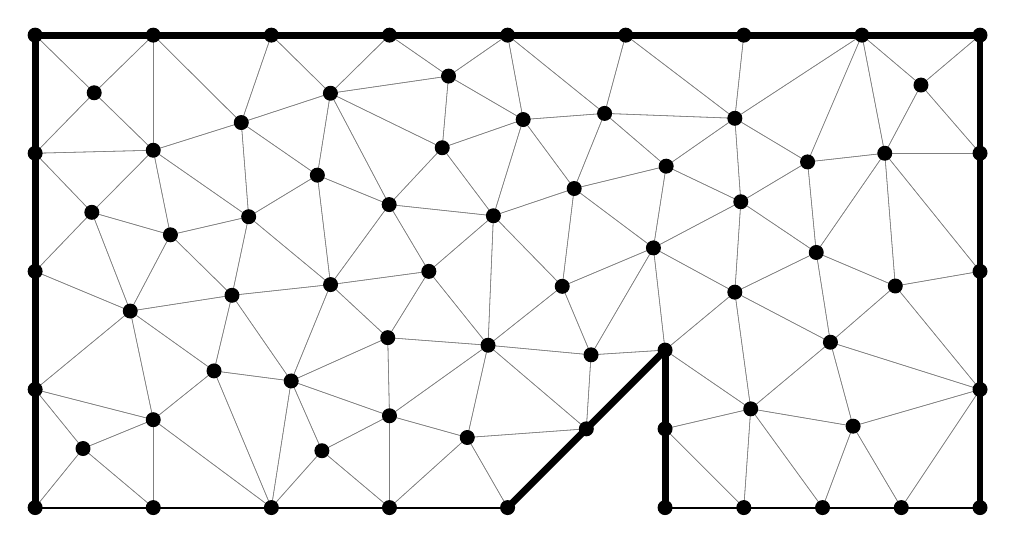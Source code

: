 % created by script tri2tikz.py command line:
%   ./tri2tikz.py --scale 2.0 bump.2 bump.2.tikz
%
\begin{tikzpicture}[scale=2.0]
  \draw[gray,very thin] (-1.5,0.0) -- (-2.25,0.558);
  \draw[gray,very thin] (-2.25,0.558) -- (-2.25,0.0);
  \draw[gray,very thin] (-2.25,0.0) -- (-1.5,0.0);
  \draw[gray,very thin] (0.0,0.0) -- (-0.256,0.445);
  \draw[gray,very thin] (-0.256,0.445) -- (-0.75,0.0);
  \draw[gray,very thin] (-0.75,0.0) -- (0.0,0.0);
  \draw[gray,very thin] (0.347,1.405) -- (0.926,1.649);
  \draw[gray,very thin] (0.926,1.649) -- (0.423,2.026);
  \draw[gray,very thin] (0.423,2.026) -- (0.347,1.405);
  \draw[gray,very thin] (-0.761,1.079) -- (-0.75,0.583);
  \draw[gray,very thin] (-0.75,0.583) -- (-0.124,1.031);
  \draw[gray,very thin] (-0.124,1.031) -- (-0.761,1.079);
  \draw[gray,very thin] (-0.75,3.0) -- (-1.5,3.0);
  \draw[gray,very thin] (-1.5,3.0) -- (-1.125,2.631);
  \draw[gray,very thin] (-1.125,2.631) -- (-0.75,3.0);
  \draw[gray,very thin] (1.544,0.627) -- (2.194,0.517);
  \draw[gray,very thin] (2.194,0.517) -- (2.05,1.05);
  \draw[gray,very thin] (2.05,1.05) -- (1.544,0.627);
  \draw[gray,very thin] (2.194,0.517) -- (1.544,0.627);
  \draw[gray,very thin] (1.544,0.627) -- (2.0,0.0);
  \draw[gray,very thin] (2.0,0.0) -- (2.194,0.517);
  \draw[gray,very thin] (3.0,3.0) -- (2.625,2.683);
  \draw[gray,very thin] (2.625,2.683) -- (3.0,2.25);
  \draw[gray,very thin] (3.0,2.25) -- (3.0,3.0);
  \draw[gray,very thin] (0.75,3.0) -- (1.443,2.472);
  \draw[gray,very thin] (1.443,2.472) -- (1.5,3.0);
  \draw[gray,very thin] (1.5,3.0) -- (0.75,3.0);
  \draw[gray,very thin] (3.0,0.75) -- (2.462,1.407);
  \draw[gray,very thin] (2.462,1.407) -- (2.05,1.05);
  \draw[gray,very thin] (2.05,1.05) -- (3.0,0.75);
  \draw[gray,very thin] (2.462,1.407) -- (2.395,2.25);
  \draw[gray,very thin] (2.395,2.25) -- (1.96,1.62);
  \draw[gray,very thin] (1.96,1.62) -- (2.462,1.407);
  \draw[gray,very thin] (-2.625,2.634) -- (-2.25,2.269);
  \draw[gray,very thin] (-2.25,2.269) -- (-2.25,3.0);
  \draw[gray,very thin] (-2.25,3.0) -- (-2.625,2.634);
  \draw[gray,very thin] (2.05,1.05) -- (1.96,1.62);
  \draw[gray,very thin] (1.96,1.62) -- (1.443,1.368);
  \draw[gray,very thin] (1.443,1.368) -- (2.05,1.05);
  \draw[gray,very thin] (3.0,0.75) -- (2.5,0.0);
  \draw[gray,very thin] (2.5,0.0) -- (3.0,0.0);
  \draw[gray,very thin] (3.0,0.0) -- (3.0,0.75);
  \draw[gray,very thin] (0.099,2.464) -- (0.423,2.026);
  \draw[gray,very thin] (0.423,2.026) -- (0.616,2.503);
  \draw[gray,very thin] (0.616,2.503) -- (0.099,2.464);
  \draw[gray,very thin] (1.905,2.195) -- (1.443,2.472);
  \draw[gray,very thin] (1.443,2.472) -- (1.481,1.942);
  \draw[gray,very thin] (1.481,1.942) -- (1.905,2.195);
  \draw[gray,very thin] (-1.124,1.416) -- (-0.5,1.5);
  \draw[gray,very thin] (-0.5,1.5) -- (-0.752,1.924);
  \draw[gray,very thin] (-0.752,1.924) -- (-1.124,1.416);
  \draw[gray,very thin] (-0.761,1.079) -- (-1.374,0.804);
  \draw[gray,very thin] (-1.374,0.804) -- (-0.75,0.583);
  \draw[gray,very thin] (-0.75,0.583) -- (-0.761,1.079);
  \draw[gray,very thin] (2.25,3.0) -- (1.443,2.472);
  \draw[gray,very thin] (1.443,2.472) -- (1.905,2.195);
  \draw[gray,very thin] (1.905,2.195) -- (2.25,3.0);
  \draw[gray,very thin] (1.905,2.195) -- (1.96,1.62);
  \draw[gray,very thin] (1.96,1.62) -- (2.395,2.25);
  \draw[gray,very thin] (2.395,2.25) -- (1.905,2.195);
  \draw[gray,very thin] (-0.09,1.853) -- (0.099,2.464);
  \draw[gray,very thin] (0.099,2.464) -- (-0.415,2.285);
  \draw[gray,very thin] (-0.415,2.285) -- (-0.09,1.853);
  \draw[gray,very thin] (-0.09,1.853) -- (-0.5,1.5);
  \draw[gray,very thin] (-0.5,1.5) -- (-0.124,1.031);
  \draw[gray,very thin] (-0.124,1.031) -- (-0.09,1.853);
  \draw[gray,very thin] (-0.124,1.031) -- (-0.75,0.583);
  \draw[gray,very thin] (-0.75,0.583) -- (-0.256,0.445);
  \draw[gray,very thin] (-0.256,0.445) -- (-0.124,1.031);
  \draw[gray,very thin] (-2.396,1.248) -- (-2.141,1.732);
  \draw[gray,very thin] (-2.141,1.732) -- (-2.64,1.875);
  \draw[gray,very thin] (-2.64,1.875) -- (-2.396,1.248);
  \draw[gray,very thin] (-3.0,0.75) -- (-3.0,0.0);
  \draw[gray,very thin] (-3.0,0.0) -- (-2.696,0.375);
  \draw[gray,very thin] (-2.696,0.375) -- (-3.0,0.75);
  \draw[gray,very thin] (-1.864,0.868) -- (-1.5,0.0);
  \draw[gray,very thin] (-1.5,0.0) -- (-1.374,0.804);
  \draw[gray,very thin] (-1.374,0.804) -- (-1.864,0.868);
  \draw[gray,very thin] (-1.864,0.868) -- (-2.396,1.248);
  \draw[gray,very thin] (-2.396,1.248) -- (-2.25,0.558);
  \draw[gray,very thin] (-2.25,0.558) -- (-1.864,0.868);
  \draw[gray,very thin] (-0.415,2.285) -- (-0.375,2.74);
  \draw[gray,very thin] (-0.375,2.74) -- (-1.125,2.631);
  \draw[gray,very thin] (-1.125,2.631) -- (-0.415,2.285);
  \draw[gray,very thin] (-1.124,1.416) -- (-0.752,1.924);
  \draw[gray,very thin] (-0.752,1.924) -- (-1.208,2.111);
  \draw[gray,very thin] (-1.208,2.111) -- (-1.124,1.416);
  \draw[gray,very thin] (-1.691,2.445) -- (-1.5,3.0);
  \draw[gray,very thin] (-1.5,3.0) -- (-2.25,3.0);
  \draw[gray,very thin] (-2.25,3.0) -- (-1.691,2.445);
  \draw[gray,very thin] (-2.25,2.269) -- (-2.625,2.634);
  \draw[gray,very thin] (-2.625,2.634) -- (-3.0,2.25);
  \draw[gray,very thin] (-3.0,2.25) -- (-2.25,2.269);
  \draw[gray,very thin] (-2.141,1.732) -- (-1.644,1.847);
  \draw[gray,very thin] (-1.644,1.847) -- (-2.25,2.269);
  \draw[gray,very thin] (-2.25,2.269) -- (-2.141,1.732);
  \draw[gray,very thin] (-2.696,0.375) -- (-2.25,0.0);
  \draw[gray,very thin] (-2.25,0.0) -- (-2.25,0.558);
  \draw[gray,very thin] (-2.25,0.558) -- (-2.696,0.375);
  \draw[gray,very thin] (-1.179,0.361) -- (-0.75,0.0);
  \draw[gray,very thin] (-0.75,0.0) -- (-0.75,0.583);
  \draw[gray,very thin] (-0.75,0.583) -- (-1.179,0.361);
  \draw[gray,very thin] (-1.691,2.445) -- (-1.125,2.631);
  \draw[gray,very thin] (-1.125,2.631) -- (-1.5,3.0);
  \draw[gray,very thin] (-1.5,3.0) -- (-1.691,2.445);
  \draw[gray,very thin] (-0.752,1.924) -- (-1.125,2.631);
  \draw[gray,very thin] (-1.125,2.631) -- (-1.208,2.111);
  \draw[gray,very thin] (-1.208,2.111) -- (-0.752,1.924);
  \draw[gray,very thin] (-1.125,2.631) -- (-0.752,1.924);
  \draw[gray,very thin] (-0.752,1.924) -- (-0.415,2.285);
  \draw[gray,very thin] (-0.415,2.285) -- (-1.125,2.631);
  \draw[gray,very thin] (-0.415,2.285) -- (-0.752,1.924);
  \draw[gray,very thin] (-0.752,1.924) -- (-0.09,1.853);
  \draw[gray,very thin] (-0.09,1.853) -- (-0.415,2.285);
  \draw[gray,very thin] (0.0,3.0) -- (-0.75,3.0);
  \draw[gray,very thin] (-0.75,3.0) -- (-0.375,2.74);
  \draw[gray,very thin] (-0.375,2.74) -- (0.0,3.0);
  \draw[gray,very thin] (-1.208,2.111) -- (-1.644,1.847);
  \draw[gray,very thin] (-1.644,1.847) -- (-1.124,1.416);
  \draw[gray,very thin] (-1.124,1.416) -- (-1.208,2.111);
  \draw[gray,very thin] (-0.09,1.853) -- (-0.752,1.924);
  \draw[gray,very thin] (-0.752,1.924) -- (-0.5,1.5);
  \draw[gray,very thin] (-0.5,1.5) -- (-0.09,1.853);
  \draw[gray,very thin] (-1.374,0.804) -- (-1.124,1.416);
  \draw[gray,very thin] (-1.124,1.416) -- (-1.75,1.348);
  \draw[gray,very thin] (-1.75,1.348) -- (-1.374,0.804);
  \draw[gray,very thin] (-0.761,1.079) -- (-1.124,1.416);
  \draw[gray,very thin] (-1.124,1.416) -- (-1.374,0.804);
  \draw[gray,very thin] (-1.374,0.804) -- (-0.761,1.079);
  \draw[gray,very thin] (-1.864,0.868) -- (-1.374,0.804);
  \draw[gray,very thin] (-1.374,0.804) -- (-1.75,1.348);
  \draw[gray,very thin] (-1.75,1.348) -- (-1.864,0.868);
  \draw[gray,very thin] (-1.5,0.0) -- (-1.179,0.361);
  \draw[gray,very thin] (-1.179,0.361) -- (-1.374,0.804);
  \draw[gray,very thin] (-1.374,0.804) -- (-1.5,0.0);
  \draw[gray,very thin] (-0.256,0.445) -- (0.0,0.0);
  \draw[gray,very thin] (0.0,0.0) -- (0.5,0.5);
  \draw[gray,very thin] (0.5,0.5) -- (-0.256,0.445);
  \draw[gray,very thin] (-0.5,1.5) -- (-1.124,1.416);
  \draw[gray,very thin] (-1.124,1.416) -- (-0.761,1.079);
  \draw[gray,very thin] (-0.761,1.079) -- (-0.5,1.5);
  \draw[gray,very thin] (1.0,1.0) -- (0.53,0.97);
  \draw[gray,very thin] (0.53,0.97) -- (0.5,0.5);
  \draw[gray,very thin] (0.5,0.5) -- (1.0,1.0);
  \draw[gray,very thin] (-0.09,1.853) -- (0.347,1.405);
  \draw[gray,very thin] (0.347,1.405) -- (0.423,2.026);
  \draw[gray,very thin] (0.423,2.026) -- (-0.09,1.853);
  \draw[gray,very thin] (-2.396,1.248) -- (-1.864,0.868);
  \draw[gray,very thin] (-1.864,0.868) -- (-1.75,1.348);
  \draw[gray,very thin] (-1.75,1.348) -- (-2.396,1.248);
  \draw[gray,very thin] (-1.5,0.0) -- (-1.864,0.868);
  \draw[gray,very thin] (-1.864,0.868) -- (-2.25,0.558);
  \draw[gray,very thin] (-2.25,0.558) -- (-1.5,0.0);
  \draw[gray,very thin] (-2.141,1.732) -- (-2.396,1.248);
  \draw[gray,very thin] (-2.396,1.248) -- (-1.75,1.348);
  \draw[gray,very thin] (-1.75,1.348) -- (-2.141,1.732);
  \draw[gray,very thin] (-2.396,1.248) -- (-3.0,1.5);
  \draw[gray,very thin] (-3.0,1.5) -- (-3.0,0.75);
  \draw[gray,very thin] (-3.0,0.75) -- (-2.396,1.248);
  \draw[gray,very thin] (-0.75,0.0) -- (-1.179,0.361);
  \draw[gray,very thin] (-1.179,0.361) -- (-1.5,0.0);
  \draw[gray,very thin] (-1.5,0.0) -- (-0.75,0.0);
  \draw[gray,very thin] (-0.75,0.583) -- (-1.374,0.804);
  \draw[gray,very thin] (-1.374,0.804) -- (-1.179,0.361);
  \draw[gray,very thin] (-1.179,0.361) -- (-0.75,0.583);
  \draw[gray,very thin] (-1.644,1.847) -- (-2.141,1.732);
  \draw[gray,very thin] (-2.141,1.732) -- (-1.75,1.348);
  \draw[gray,very thin] (-1.75,1.348) -- (-1.644,1.847);
  \draw[gray,very thin] (-2.25,2.269) -- (-3.0,2.25);
  \draw[gray,very thin] (-3.0,2.25) -- (-2.64,1.875);
  \draw[gray,very thin] (-2.64,1.875) -- (-2.25,2.269);
  \draw[gray,very thin] (-1.124,1.416) -- (-1.644,1.847);
  \draw[gray,very thin] (-1.644,1.847) -- (-1.75,1.348);
  \draw[gray,very thin] (-1.75,1.348) -- (-1.124,1.416);
  \draw[gray,very thin] (-1.644,1.847) -- (-1.208,2.111);
  \draw[gray,very thin] (-1.208,2.111) -- (-1.691,2.445);
  \draw[gray,very thin] (-1.691,2.445) -- (-1.644,1.847);
  \draw[gray,very thin] (-0.761,1.079) -- (-0.124,1.031);
  \draw[gray,very thin] (-0.124,1.031) -- (-0.5,1.5);
  \draw[gray,very thin] (-0.5,1.5) -- (-0.761,1.079);
  \draw[gray,very thin] (0.099,2.464) -- (-0.09,1.853);
  \draw[gray,very thin] (-0.09,1.853) -- (0.423,2.026);
  \draw[gray,very thin] (0.423,2.026) -- (0.099,2.464);
  \draw[gray,very thin] (0.5,0.5) -- (0.53,0.97);
  \draw[gray,very thin] (0.53,0.97) -- (-0.124,1.031);
  \draw[gray,very thin] (-0.124,1.031) -- (0.5,0.5);
  \draw[gray,very thin] (0.926,1.649) -- (1.481,1.942);
  \draw[gray,very thin] (1.481,1.942) -- (1.007,2.168);
  \draw[gray,very thin] (1.007,2.168) -- (0.926,1.649);
  \draw[gray,very thin] (0.53,0.97) -- (0.926,1.649);
  \draw[gray,very thin] (0.926,1.649) -- (0.347,1.405);
  \draw[gray,very thin] (0.347,1.405) -- (0.53,0.97);
  \draw[gray,very thin] (1.443,1.368) -- (0.926,1.649);
  \draw[gray,very thin] (0.926,1.649) -- (1.0,1.0);
  \draw[gray,very thin] (1.0,1.0) -- (1.443,1.368);
  \draw[gray,very thin] (0.423,2.026) -- (1.007,2.168);
  \draw[gray,very thin] (1.007,2.168) -- (0.616,2.503);
  \draw[gray,very thin] (0.616,2.503) -- (0.423,2.026);
  \draw[gray,very thin] (-0.375,2.74) -- (0.099,2.464);
  \draw[gray,very thin] (0.099,2.464) -- (0.0,3.0);
  \draw[gray,very thin] (0.0,3.0) -- (-0.375,2.74);
  \draw[gray,very thin] (0.423,2.026) -- (0.926,1.649);
  \draw[gray,very thin] (0.926,1.649) -- (1.007,2.168);
  \draw[gray,very thin] (1.007,2.168) -- (0.423,2.026);
  \draw[gray,very thin] (0.616,2.503) -- (0.0,3.0);
  \draw[gray,very thin] (0.0,3.0) -- (0.099,2.464);
  \draw[gray,very thin] (0.099,2.464) -- (0.616,2.503);
  \draw[gray,very thin] (1.443,2.472) -- (1.007,2.168);
  \draw[gray,very thin] (1.007,2.168) -- (1.481,1.942);
  \draw[gray,very thin] (1.481,1.942) -- (1.443,2.472);
  \draw[gray,very thin] (0.75,3.0) -- (0.616,2.503);
  \draw[gray,very thin] (0.616,2.503) -- (1.443,2.472);
  \draw[gray,very thin] (1.443,2.472) -- (0.75,3.0);
  \draw[gray,very thin] (2.25,3.0) -- (1.905,2.195);
  \draw[gray,very thin] (1.905,2.195) -- (2.395,2.25);
  \draw[gray,very thin] (2.395,2.25) -- (2.25,3.0);
  \draw[gray,very thin] (1.443,2.472) -- (0.616,2.503);
  \draw[gray,very thin] (0.616,2.503) -- (1.007,2.168);
  \draw[gray,very thin] (1.007,2.168) -- (1.443,2.472);
  \draw[gray,very thin] (0.926,1.649) -- (1.443,1.368);
  \draw[gray,very thin] (1.443,1.368) -- (1.481,1.942);
  \draw[gray,very thin] (1.481,1.942) -- (0.926,1.649);
  \draw[gray,very thin] (1.443,2.472) -- (2.25,3.0);
  \draw[gray,very thin] (2.25,3.0) -- (1.5,3.0);
  \draw[gray,very thin] (1.5,3.0) -- (1.443,2.472);
  \draw[gray,very thin] (1.96,1.62) -- (1.905,2.195);
  \draw[gray,very thin] (1.905,2.195) -- (1.481,1.942);
  \draw[gray,very thin] (1.481,1.942) -- (1.96,1.62);
  \draw[gray,very thin] (2.395,2.25) -- (3.0,1.5);
  \draw[gray,very thin] (3.0,1.5) -- (3.0,2.25);
  \draw[gray,very thin] (3.0,2.25) -- (2.395,2.25);
  \draw[gray,very thin] (1.443,1.368) -- (1.96,1.62);
  \draw[gray,very thin] (1.96,1.62) -- (1.481,1.942);
  \draw[gray,very thin] (1.481,1.942) -- (1.443,1.368);
  \draw[gray,very thin] (1.96,1.62) -- (2.05,1.05);
  \draw[gray,very thin] (2.05,1.05) -- (2.462,1.407);
  \draw[gray,very thin] (2.462,1.407) -- (1.96,1.62);
  \draw[gray,very thin] (2.05,1.05) -- (2.194,0.517);
  \draw[gray,very thin] (2.194,0.517) -- (3.0,0.75);
  \draw[gray,very thin] (3.0,0.75) -- (2.05,1.05);
  \draw[gray,very thin] (1.443,1.368) -- (1.0,1.0);
  \draw[gray,very thin] (1.0,1.0) -- (1.544,0.627);
  \draw[gray,very thin] (1.544,0.627) -- (1.443,1.368);
  \draw[gray,very thin] (2.395,2.25) -- (2.462,1.407);
  \draw[gray,very thin] (2.462,1.407) -- (3.0,1.5);
  \draw[gray,very thin] (3.0,1.5) -- (2.395,2.25);
  \draw[gray,very thin] (2.5,0.0) -- (3.0,0.75);
  \draw[gray,very thin] (3.0,0.75) -- (2.194,0.517);
  \draw[gray,very thin] (2.194,0.517) -- (2.5,0.0);
  \draw[gray,very thin] (2.462,1.407) -- (3.0,0.75);
  \draw[gray,very thin] (3.0,0.75) -- (3.0,1.5);
  \draw[gray,very thin] (3.0,1.5) -- (2.462,1.407);
  \draw[gray,very thin] (-1.125,2.631) -- (-0.375,2.74);
  \draw[gray,very thin] (-0.375,2.74) -- (-0.75,3.0);
  \draw[gray,very thin] (-0.75,3.0) -- (-1.125,2.631);
  \draw[gray,very thin] (0.099,2.464) -- (-0.375,2.74);
  \draw[gray,very thin] (-0.375,2.74) -- (-0.415,2.285);
  \draw[gray,very thin] (-0.415,2.285) -- (0.099,2.464);
  \draw[gray,very thin] (0.616,2.503) -- (0.75,3.0);
  \draw[gray,very thin] (0.75,3.0) -- (0.0,3.0);
  \draw[gray,very thin] (0.0,3.0) -- (0.616,2.503);
  \draw[gray,very thin] (2.05,1.05) -- (1.443,1.368);
  \draw[gray,very thin] (1.443,1.368) -- (1.544,0.627);
  \draw[gray,very thin] (1.544,0.627) -- (2.05,1.05);
  \draw[gray,very thin] (2.25,3.0) -- (2.395,2.25);
  \draw[gray,very thin] (2.395,2.25) -- (2.625,2.683);
  \draw[gray,very thin] (2.625,2.683) -- (2.25,3.0);
  \draw[gray,very thin] (3.0,2.25) -- (2.625,2.683);
  \draw[gray,very thin] (2.625,2.683) -- (2.395,2.25);
  \draw[gray,very thin] (2.395,2.25) -- (3.0,2.25);
  \draw[gray,very thin] (1.0,0.0) -- (1.5,0.0);
  \draw[gray,very thin] (1.5,0.0) -- (1.0,0.5);
  \draw[gray,very thin] (1.0,0.5) -- (1.0,0.0);
  \draw[gray,very thin] (2.0,0.0) -- (1.544,0.627);
  \draw[gray,very thin] (1.544,0.627) -- (1.5,0.0);
  \draw[gray,very thin] (1.5,0.0) -- (2.0,0.0);
  \draw[gray,very thin] (3.0,3.0) -- (2.25,3.0);
  \draw[gray,very thin] (2.25,3.0) -- (2.625,2.683);
  \draw[gray,very thin] (2.625,2.683) -- (3.0,3.0);
  \draw[gray,very thin] (2.194,0.517) -- (2.0,0.0);
  \draw[gray,very thin] (2.0,0.0) -- (2.5,0.0);
  \draw[gray,very thin] (2.5,0.0) -- (2.194,0.517);
  \draw[gray,very thin] (1.544,0.627) -- (1.0,1.0);
  \draw[gray,very thin] (1.0,1.0) -- (1.0,0.5);
  \draw[gray,very thin] (1.0,0.5) -- (1.544,0.627);
  \draw[gray,very thin] (-2.25,0.0) -- (-2.696,0.375);
  \draw[gray,very thin] (-2.696,0.375) -- (-3.0,0.0);
  \draw[gray,very thin] (-3.0,0.0) -- (-2.25,0.0);
  \draw[gray,very thin] (1.0,0.5) -- (1.5,0.0);
  \draw[gray,very thin] (1.5,0.0) -- (1.544,0.627);
  \draw[gray,very thin] (1.544,0.627) -- (1.0,0.5);
  \draw[gray,very thin] (-2.396,1.248) -- (-3.0,0.75);
  \draw[gray,very thin] (-3.0,0.75) -- (-2.25,0.558);
  \draw[gray,very thin] (-2.25,0.558) -- (-2.396,1.248);
  \draw[gray,very thin] (-2.25,0.558) -- (-3.0,0.75);
  \draw[gray,very thin] (-3.0,0.75) -- (-2.696,0.375);
  \draw[gray,very thin] (-2.696,0.375) -- (-2.25,0.558);
  \draw[gray,very thin] (-1.644,1.847) -- (-1.691,2.445);
  \draw[gray,very thin] (-1.691,2.445) -- (-2.25,2.269);
  \draw[gray,very thin] (-2.25,2.269) -- (-1.644,1.847);
  \draw[gray,very thin] (-1.125,2.631) -- (-1.691,2.445);
  \draw[gray,very thin] (-1.691,2.445) -- (-1.208,2.111);
  \draw[gray,very thin] (-1.208,2.111) -- (-1.125,2.631);
  \draw[gray,very thin] (-0.75,0.0) -- (-0.256,0.445);
  \draw[gray,very thin] (-0.256,0.445) -- (-0.75,0.583);
  \draw[gray,very thin] (-0.75,0.583) -- (-0.75,0.0);
  \draw[gray,very thin] (0.926,1.649) -- (0.53,0.97);
  \draw[gray,very thin] (0.53,0.97) -- (1.0,1.0);
  \draw[gray,very thin] (1.0,1.0) -- (0.926,1.649);
  \draw[gray,very thin] (0.53,0.97) -- (0.347,1.405);
  \draw[gray,very thin] (0.347,1.405) -- (-0.124,1.031);
  \draw[gray,very thin] (-0.124,1.031) -- (0.53,0.97);
  \draw[gray,very thin] (-0.124,1.031) -- (-0.256,0.445);
  \draw[gray,very thin] (-0.256,0.445) -- (0.5,0.5);
  \draw[gray,very thin] (0.5,0.5) -- (-0.124,1.031);
  \draw[gray,very thin] (-0.09,1.853) -- (-0.124,1.031);
  \draw[gray,very thin] (-0.124,1.031) -- (0.347,1.405);
  \draw[gray,very thin] (0.347,1.405) -- (-0.09,1.853);
  \draw[gray,very thin] (-1.691,2.445) -- (-2.25,3.0);
  \draw[gray,very thin] (-2.25,3.0) -- (-2.25,2.269);
  \draw[gray,very thin] (-2.25,2.269) -- (-1.691,2.445);
  \draw[gray,very thin] (-3.0,1.5) -- (-2.64,1.875);
  \draw[gray,very thin] (-2.64,1.875) -- (-3.0,2.25);
  \draw[gray,very thin] (-3.0,2.25) -- (-3.0,1.5);
  \draw[gray,very thin] (-3.0,3.0) -- (-3.0,2.25);
  \draw[gray,very thin] (-3.0,2.25) -- (-2.625,2.634);
  \draw[gray,very thin] (-2.625,2.634) -- (-3.0,3.0);
  \draw[gray,very thin] (-2.25,3.0) -- (-3.0,3.0);
  \draw[gray,very thin] (-3.0,3.0) -- (-2.625,2.634);
  \draw[gray,very thin] (-2.625,2.634) -- (-2.25,3.0);
  \draw[gray,very thin] (-2.396,1.248) -- (-2.64,1.875);
  \draw[gray,very thin] (-2.64,1.875) -- (-3.0,1.5);
  \draw[gray,very thin] (-3.0,1.5) -- (-2.396,1.248);
  \draw[gray,very thin] (-2.25,2.269) -- (-2.64,1.875);
  \draw[gray,very thin] (-2.64,1.875) -- (-2.141,1.732);
  \draw[gray,very thin] (-2.141,1.732) -- (-2.25,2.269);
  \draw[line width=2.5pt] (-3.0,0.0) -- (-3.0,0.75);
  \draw[line width=2.5pt] (-3.0,3.0) -- (-2.25,3.0);
  \draw[line width=2.5pt] (3.0,3.0) -- (3.0,2.25);
  \draw[line width=0.75pt] (3.0,0.0) -- (2.5,0.0);
  \draw[line width=0.75pt] (2.0,0.0) -- (1.5,0.0);
  \draw[line width=2.5pt] (1.0,0.5) -- (1.0,0.0);
  \draw[line width=2.5pt] (0.5,0.5) -- (1.0,1.0);
  \draw[line width=0.75pt] (0.0,0.0) -- (-0.75,0.0);
  \draw[line width=0.75pt] (-1.5,0.0) -- (-2.25,0.0);
  \draw[line width=2.5pt] (3.0,1.5) -- (3.0,0.75);
  \draw[line width=2.5pt] (0.0,3.0) -- (0.75,3.0);
  \draw[line width=2.5pt] (1.5,3.0) -- (2.25,3.0);
  \draw[line width=2.5pt] (-3.0,1.5) -- (-3.0,2.25);
  \draw[line width=2.5pt] (-1.5,3.0) -- (-0.75,3.0);
  \draw[line width=0.75pt] (-2.25,0.0) -- (-3.0,0.0);
  \draw[line width=0.75pt] (-0.75,0.0) -- (-1.5,0.0);
  \draw[line width=2.5pt] (-0.75,3.0) -- (0.0,3.0);
  \draw[line width=2.5pt] (2.25,3.0) -- (3.0,3.0);
  \draw[line width=2.5pt] (0.75,3.0) -- (1.5,3.0);
  \draw[line width=2.5pt] (3.0,2.25) -- (3.0,1.5);
  \draw[line width=0.75pt] (2.5,0.0) -- (2.0,0.0);
  \draw[line width=2.5pt] (1.0,0.5) -- (1.0,1.0);
  \draw[line width=2.5pt] (3.0,0.75) -- (3.0,0.0);
  \draw[line width=0.75pt] (1.5,0.0) -- (1.0,0.0);
  \draw[line width=2.5pt] (-3.0,0.75) -- (-3.0,1.5);
  \draw[line width=2.5pt] (0.5,0.5) -- (0.0,0.0);
  \draw[line width=2.5pt] (-2.25,3.0) -- (-1.5,3.0);
  \draw[line width=2.5pt] (-3.0,2.25) -- (-3.0,3.0);
  \filldraw (-3.0,0.0) circle (1.25pt);
  \filldraw (-3.0,3.0) circle (1.25pt);
  \filldraw (3.0,3.0) circle (1.25pt);
  \filldraw (3.0,0.0) circle (1.25pt);
  \filldraw (1.0,0.0) circle (1.25pt);
  \filldraw (1.0,1.0) circle (1.25pt);
  \filldraw (0.0,0.0) circle (1.25pt);
  \filldraw (2.0,0.0) circle (1.25pt);
  \filldraw (-1.5,0.0) circle (1.25pt);
  \filldraw (3.0,1.5) circle (1.25pt);
  \filldraw (2.05,1.05) circle (1.25pt);
  \filldraw (0.0,3.0) circle (1.25pt);
  \filldraw (1.5,3.0) circle (1.25pt);
  \filldraw (1.481,1.942) circle (1.25pt);
  \filldraw (-0.5,1.5) circle (1.25pt);
  \filldraw (-3.0,1.5) circle (1.25pt);
  \filldraw (2.395,2.25) circle (1.25pt);
  \filldraw (0.423,2.026) circle (1.25pt);
  \filldraw (-0.75,0.583) circle (1.25pt);
  \filldraw (-1.75,1.348) circle (1.25pt);
  \filldraw (-2.25,0.558) circle (1.25pt);
  \filldraw (-1.5,3.0) circle (1.25pt);
  \filldraw (-1.208,2.111) circle (1.25pt);
  \filldraw (-2.25,2.269) circle (1.25pt);
  \filldraw (-2.25,0.0) circle (1.25pt);
  \filldraw (-0.75,0.0) circle (1.25pt);
  \filldraw (-0.75,3.0) circle (1.25pt);
  \filldraw (-1.125,2.631) circle (1.25pt);
  \filldraw (-0.415,2.285) circle (1.25pt);
  \filldraw (-0.752,1.924) circle (1.25pt);
  \filldraw (-1.124,1.416) circle (1.25pt);
  \filldraw (-1.374,0.804) circle (1.25pt);
  \filldraw (-0.761,1.079) circle (1.25pt);
  \filldraw (0.5,0.5) circle (1.25pt);
  \filldraw (-1.864,0.868) circle (1.25pt);
  \filldraw (-2.396,1.248) circle (1.25pt);
  \filldraw (-1.179,0.361) circle (1.25pt);
  \filldraw (-2.141,1.732) circle (1.25pt);
  \filldraw (-1.644,1.847) circle (1.25pt);
  \filldraw (-0.09,1.853) circle (1.25pt);
  \filldraw (0.347,1.405) circle (1.25pt);
  \filldraw (0.926,1.649) circle (1.25pt);
  \filldraw (0.099,2.464) circle (1.25pt);
  \filldraw (0.75,3.0) circle (1.25pt);
  \filldraw (1.007,2.168) circle (1.25pt);
  \filldraw (1.443,2.472) circle (1.25pt);
  \filldraw (2.25,3.0) circle (1.25pt);
  \filldraw (1.905,2.195) circle (1.25pt);
  \filldraw (1.96,1.62) circle (1.25pt);
  \filldraw (1.443,1.368) circle (1.25pt);
  \filldraw (2.462,1.407) circle (1.25pt);
  \filldraw (3.0,0.75) circle (1.25pt);
  \filldraw (-0.375,2.74) circle (1.25pt);
  \filldraw (0.616,2.503) circle (1.25pt);
  \filldraw (3.0,2.25) circle (1.25pt);
  \filldraw (2.194,0.517) circle (1.25pt);
  \filldraw (1.544,0.627) circle (1.25pt);
  \filldraw (2.5,0.0) circle (1.25pt);
  \filldraw (1.0,0.5) circle (1.25pt);
  \filldraw (2.625,2.683) circle (1.25pt);
  \filldraw (1.5,0.0) circle (1.25pt);
  \filldraw (-3.0,0.75) circle (1.25pt);
  \filldraw (-2.696,0.375) circle (1.25pt);
  \filldraw (-1.691,2.445) circle (1.25pt);
  \filldraw (-0.256,0.445) circle (1.25pt);
  \filldraw (0.53,0.97) circle (1.25pt);
  \filldraw (-0.124,1.031) circle (1.25pt);
  \filldraw (-2.25,3.0) circle (1.25pt);
  \filldraw (-3.0,2.25) circle (1.25pt);
  \filldraw (-2.625,2.634) circle (1.25pt);
  \filldraw (-2.64,1.875) circle (1.25pt);
\end{tikzpicture}
